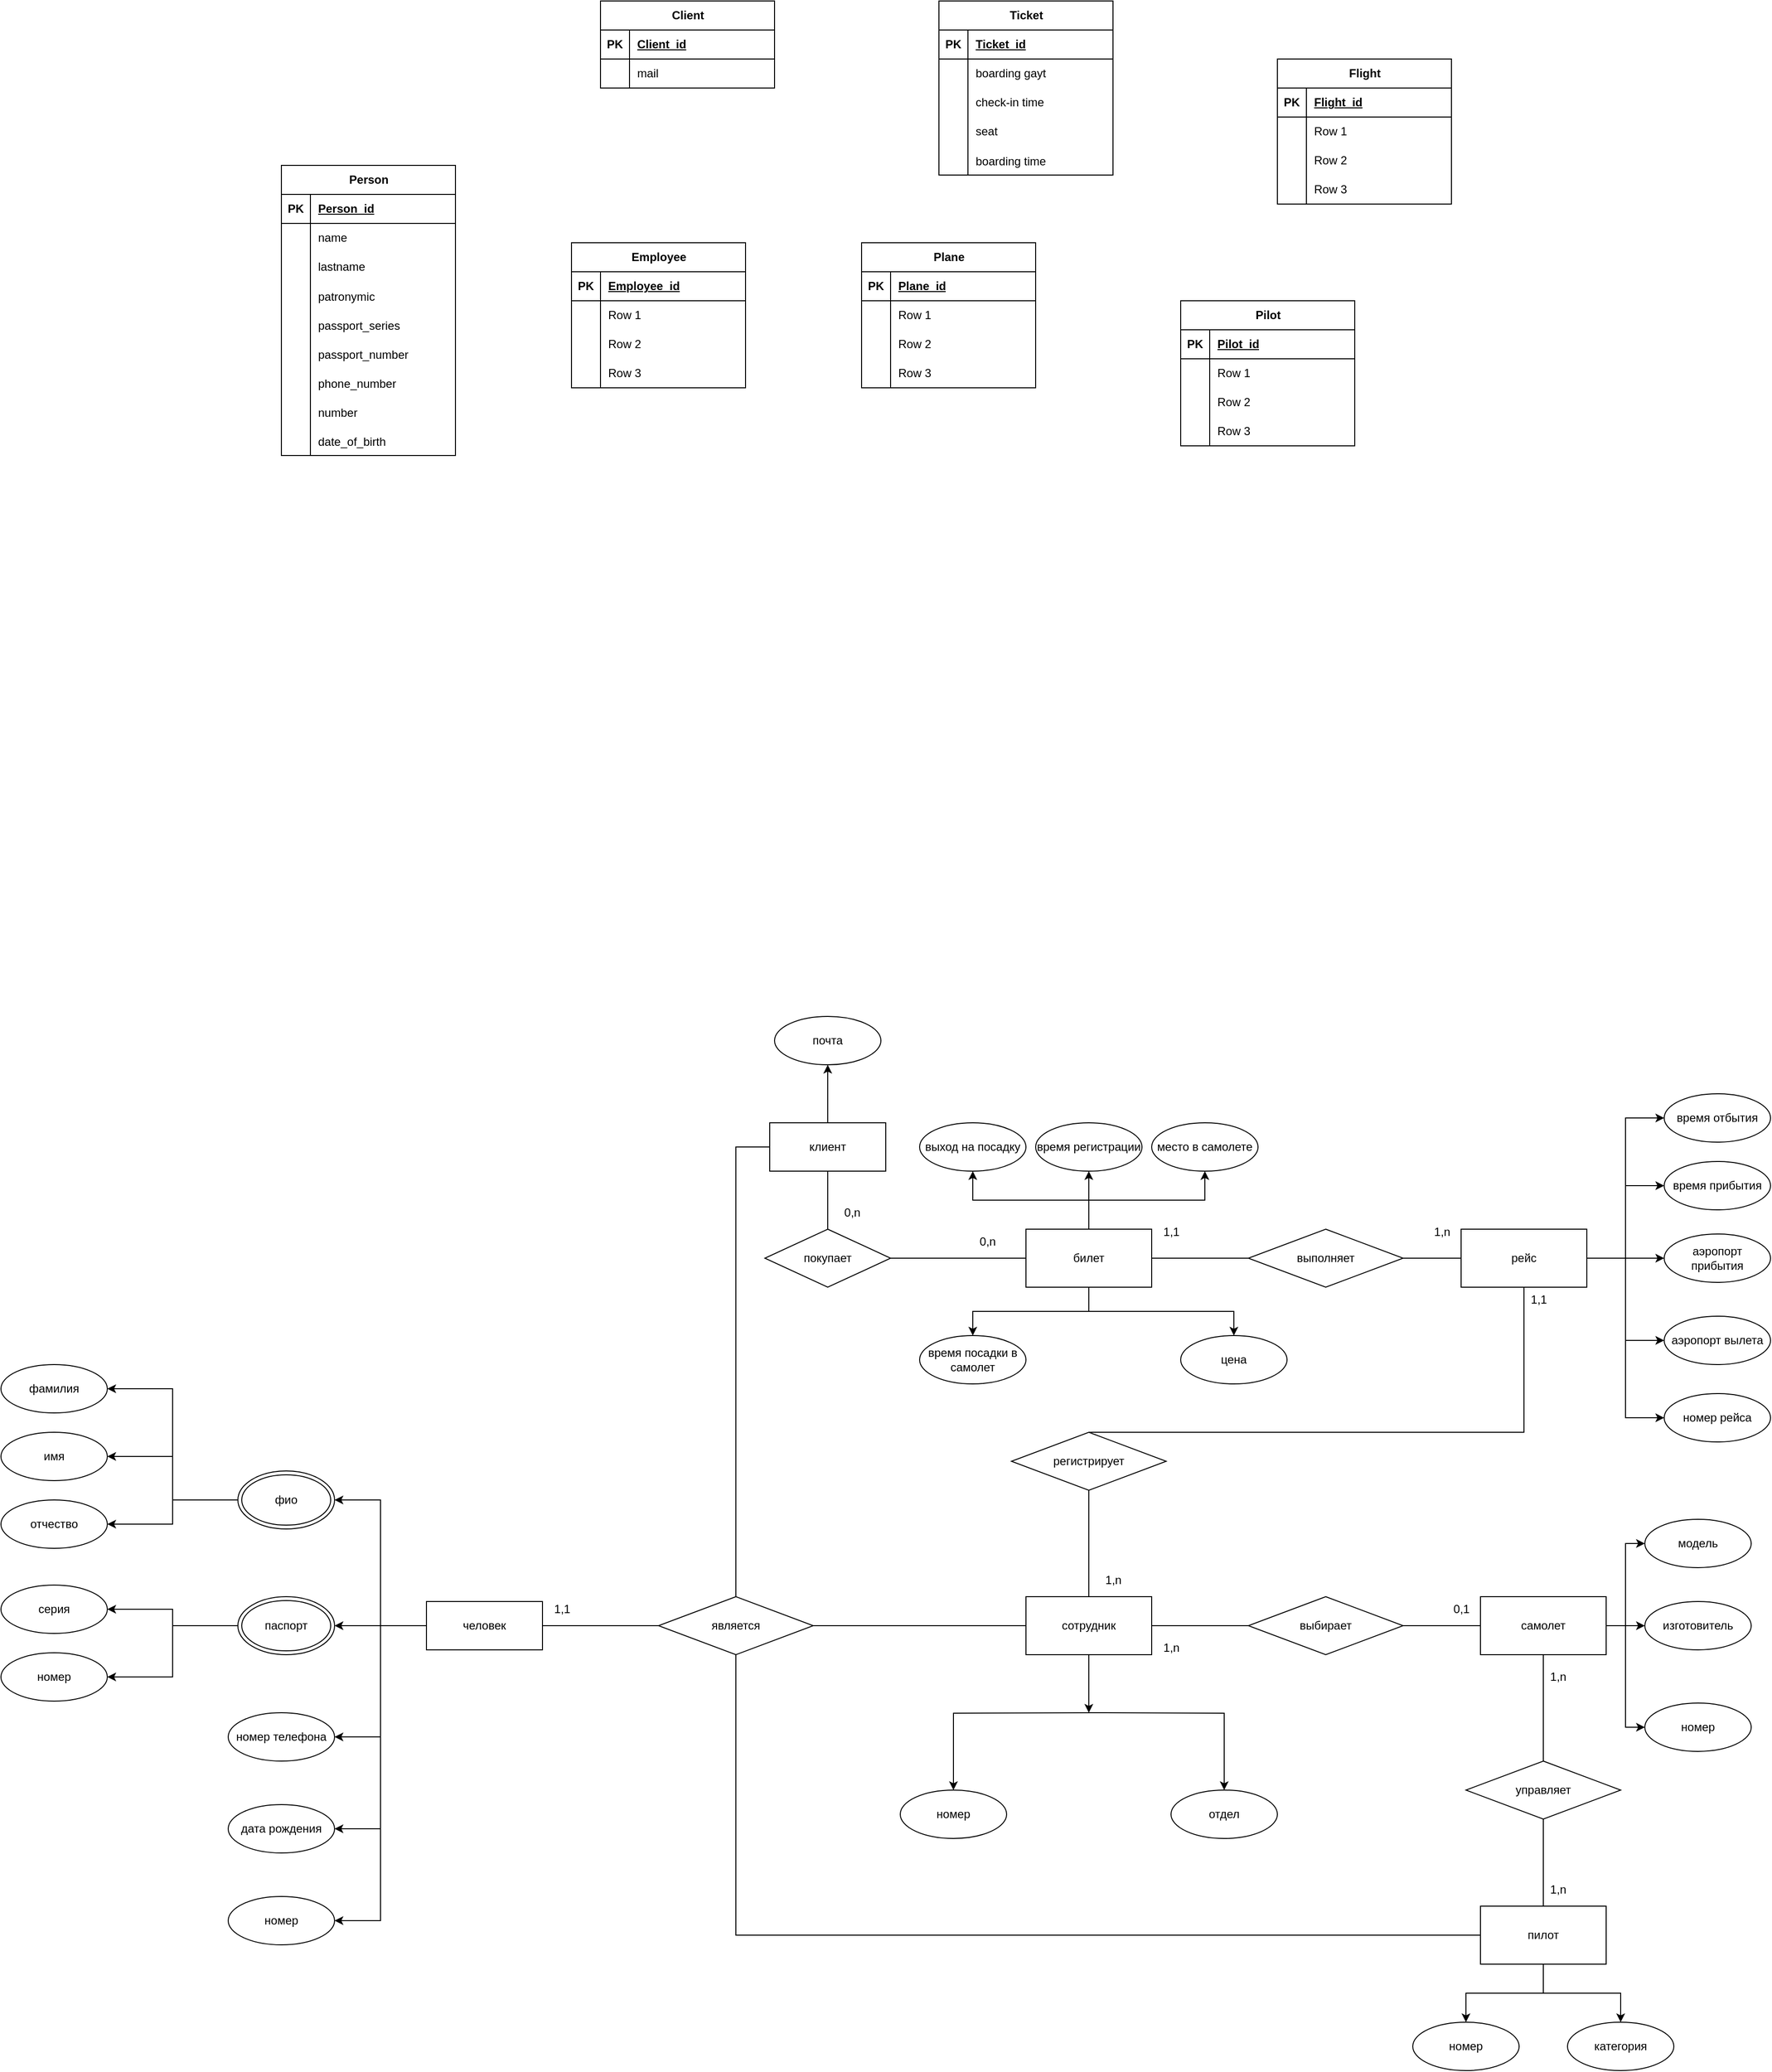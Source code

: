 <mxfile version="22.0.4" type="github">
  <diagram name="Page-1" id="QImVJgPzElwBd4NuCcxI">
    <mxGraphModel dx="3195" dy="2144" grid="1" gridSize="10" guides="1" tooltips="1" connect="1" arrows="1" fold="1" page="1" pageScale="1" pageWidth="850" pageHeight="1100" math="0" shadow="0">
      <root>
        <mxCell id="0" />
        <mxCell id="1" parent="0" />
        <mxCell id="V07py_fcRk_jw74blev--64" style="edgeStyle=orthogonalEdgeStyle;rounded=0;orthogonalLoop=1;jettySize=auto;html=1;entryX=0.5;entryY=1;entryDx=0;entryDy=0;" parent="1" source="V07py_fcRk_jw74blev--24" edge="1">
          <mxGeometry relative="1" as="geometry">
            <mxPoint x="135" y="20" as="targetPoint" />
          </mxGeometry>
        </mxCell>
        <mxCell id="V07py_fcRk_jw74blev--24" value="клиент" style="rounded=0;whiteSpace=wrap;html=1;" parent="1" vertex="1">
          <mxGeometry x="75" y="80" width="120" height="50" as="geometry" />
        </mxCell>
        <mxCell id="V07py_fcRk_jw74blev--43" value="покупает" style="rhombus;whiteSpace=wrap;html=1;" parent="1" vertex="1">
          <mxGeometry x="70" y="190" width="130" height="60" as="geometry" />
        </mxCell>
        <mxCell id="V07py_fcRk_jw74blev--44" value="" style="endArrow=none;html=1;rounded=0;exitX=0.5;exitY=0;exitDx=0;exitDy=0;entryX=0.5;entryY=1;entryDx=0;entryDy=0;" parent="1" source="V07py_fcRk_jw74blev--43" target="V07py_fcRk_jw74blev--24" edge="1">
          <mxGeometry width="50" height="50" relative="1" as="geometry">
            <mxPoint x="420" y="320" as="sourcePoint" />
            <mxPoint x="470" y="270" as="targetPoint" />
          </mxGeometry>
        </mxCell>
        <mxCell id="V07py_fcRk_jw74blev--159" style="edgeStyle=orthogonalEdgeStyle;rounded=0;orthogonalLoop=1;jettySize=auto;html=1;entryX=0.5;entryY=1;entryDx=0;entryDy=0;" parent="1" source="V07py_fcRk_jw74blev--82" target="V07py_fcRk_jw74blev--152" edge="1">
          <mxGeometry relative="1" as="geometry" />
        </mxCell>
        <mxCell id="V07py_fcRk_jw74blev--162" style="edgeStyle=orthogonalEdgeStyle;rounded=0;orthogonalLoop=1;jettySize=auto;html=1;exitX=0.5;exitY=0;exitDx=0;exitDy=0;" parent="1" source="V07py_fcRk_jw74blev--82" target="V07py_fcRk_jw74blev--153" edge="1">
          <mxGeometry relative="1" as="geometry" />
        </mxCell>
        <mxCell id="2ROFudXP8WWKqH3stpRW-35" style="edgeStyle=orthogonalEdgeStyle;rounded=0;orthogonalLoop=1;jettySize=auto;html=1;" parent="1" source="V07py_fcRk_jw74blev--82" target="2ROFudXP8WWKqH3stpRW-34" edge="1">
          <mxGeometry relative="1" as="geometry" />
        </mxCell>
        <mxCell id="2ROFudXP8WWKqH3stpRW-37" style="edgeStyle=orthogonalEdgeStyle;rounded=0;orthogonalLoop=1;jettySize=auto;html=1;entryX=0.5;entryY=0;entryDx=0;entryDy=0;" parent="1" source="V07py_fcRk_jw74blev--82" target="2ROFudXP8WWKqH3stpRW-36" edge="1">
          <mxGeometry relative="1" as="geometry" />
        </mxCell>
        <mxCell id="4Z-qDEhqNgvgnU_bXZ3t-2" style="edgeStyle=orthogonalEdgeStyle;rounded=0;orthogonalLoop=1;jettySize=auto;html=1;exitX=0.5;exitY=1;exitDx=0;exitDy=0;" edge="1" parent="1" source="V07py_fcRk_jw74blev--82" target="4Z-qDEhqNgvgnU_bXZ3t-1">
          <mxGeometry relative="1" as="geometry" />
        </mxCell>
        <mxCell id="V07py_fcRk_jw74blev--82" value="билет" style="rounded=0;whiteSpace=wrap;html=1;" parent="1" vertex="1">
          <mxGeometry x="340" y="190" width="130" height="60" as="geometry" />
        </mxCell>
        <mxCell id="V07py_fcRk_jw74blev--111" style="edgeStyle=orthogonalEdgeStyle;rounded=0;orthogonalLoop=1;jettySize=auto;html=1;entryX=0.5;entryY=0;entryDx=0;entryDy=0;" parent="1" target="V07py_fcRk_jw74blev--108" edge="1">
          <mxGeometry relative="1" as="geometry">
            <mxPoint x="410" y="690" as="sourcePoint" />
          </mxGeometry>
        </mxCell>
        <mxCell id="V07py_fcRk_jw74blev--112" style="edgeStyle=orthogonalEdgeStyle;rounded=0;orthogonalLoop=1;jettySize=auto;html=1;entryX=0.5;entryY=0;entryDx=0;entryDy=0;" parent="1" target="V07py_fcRk_jw74blev--109" edge="1">
          <mxGeometry relative="1" as="geometry">
            <mxPoint x="410" y="690" as="sourcePoint" />
          </mxGeometry>
        </mxCell>
        <mxCell id="2ROFudXP8WWKqH3stpRW-29" style="edgeStyle=orthogonalEdgeStyle;rounded=0;orthogonalLoop=1;jettySize=auto;html=1;" parent="1" source="V07py_fcRk_jw74blev--83" edge="1">
          <mxGeometry relative="1" as="geometry">
            <mxPoint x="405" y="690" as="targetPoint" />
          </mxGeometry>
        </mxCell>
        <mxCell id="V07py_fcRk_jw74blev--83" value="сотрудник" style="rounded=0;whiteSpace=wrap;html=1;" parent="1" vertex="1">
          <mxGeometry x="340" y="570" width="130" height="60" as="geometry" />
        </mxCell>
        <mxCell id="V07py_fcRk_jw74blev--87" value="выполняет" style="rhombus;whiteSpace=wrap;html=1;" parent="1" vertex="1">
          <mxGeometry x="570" y="190" width="160" height="60" as="geometry" />
        </mxCell>
        <mxCell id="V07py_fcRk_jw74blev--98" style="edgeStyle=orthogonalEdgeStyle;rounded=0;orthogonalLoop=1;jettySize=auto;html=1;entryX=0;entryY=0.5;entryDx=0;entryDy=0;" parent="1" source="V07py_fcRk_jw74blev--89" target="V07py_fcRk_jw74blev--95" edge="1">
          <mxGeometry relative="1" as="geometry" />
        </mxCell>
        <mxCell id="V07py_fcRk_jw74blev--99" style="edgeStyle=orthogonalEdgeStyle;rounded=0;orthogonalLoop=1;jettySize=auto;html=1;entryX=0;entryY=0.5;entryDx=0;entryDy=0;" parent="1" source="V07py_fcRk_jw74blev--89" target="V07py_fcRk_jw74blev--96" edge="1">
          <mxGeometry relative="1" as="geometry" />
        </mxCell>
        <mxCell id="V07py_fcRk_jw74blev--100" style="edgeStyle=orthogonalEdgeStyle;rounded=0;orthogonalLoop=1;jettySize=auto;html=1;entryX=0;entryY=0.5;entryDx=0;entryDy=0;" parent="1" source="V07py_fcRk_jw74blev--89" target="V07py_fcRk_jw74blev--97" edge="1">
          <mxGeometry relative="1" as="geometry" />
        </mxCell>
        <mxCell id="V07py_fcRk_jw74blev--101" style="edgeStyle=orthogonalEdgeStyle;rounded=0;orthogonalLoop=1;jettySize=auto;html=1;entryX=0;entryY=0.5;entryDx=0;entryDy=0;" parent="1" source="V07py_fcRk_jw74blev--89" target="V07py_fcRk_jw74blev--93" edge="1">
          <mxGeometry relative="1" as="geometry" />
        </mxCell>
        <mxCell id="V07py_fcRk_jw74blev--102" style="edgeStyle=orthogonalEdgeStyle;rounded=0;orthogonalLoop=1;jettySize=auto;html=1;entryX=0;entryY=0.5;entryDx=0;entryDy=0;" parent="1" source="V07py_fcRk_jw74blev--89" target="V07py_fcRk_jw74blev--94" edge="1">
          <mxGeometry relative="1" as="geometry" />
        </mxCell>
        <mxCell id="V07py_fcRk_jw74blev--89" value="рейс" style="rounded=0;whiteSpace=wrap;html=1;" parent="1" vertex="1">
          <mxGeometry x="790" y="190" width="130" height="60" as="geometry" />
        </mxCell>
        <mxCell id="V07py_fcRk_jw74blev--90" value="" style="endArrow=none;html=1;rounded=0;exitX=1;exitY=0.5;exitDx=0;exitDy=0;entryX=0;entryY=0.5;entryDx=0;entryDy=0;" parent="1" source="V07py_fcRk_jw74blev--43" target="V07py_fcRk_jw74blev--82" edge="1">
          <mxGeometry width="50" height="50" relative="1" as="geometry">
            <mxPoint x="620" y="390" as="sourcePoint" />
            <mxPoint x="670" y="340" as="targetPoint" />
          </mxGeometry>
        </mxCell>
        <mxCell id="V07py_fcRk_jw74blev--91" value="" style="endArrow=none;html=1;rounded=0;exitX=1;exitY=0.5;exitDx=0;exitDy=0;entryX=0;entryY=0.5;entryDx=0;entryDy=0;" parent="1" source="V07py_fcRk_jw74blev--82" target="V07py_fcRk_jw74blev--87" edge="1">
          <mxGeometry width="50" height="50" relative="1" as="geometry">
            <mxPoint x="620" y="390" as="sourcePoint" />
            <mxPoint x="670" y="340" as="targetPoint" />
          </mxGeometry>
        </mxCell>
        <mxCell id="V07py_fcRk_jw74blev--92" value="" style="endArrow=none;html=1;rounded=0;exitX=1;exitY=0.5;exitDx=0;exitDy=0;entryX=0;entryY=0.5;entryDx=0;entryDy=0;" parent="1" source="V07py_fcRk_jw74blev--87" target="V07py_fcRk_jw74blev--89" edge="1">
          <mxGeometry width="50" height="50" relative="1" as="geometry">
            <mxPoint x="620" y="390" as="sourcePoint" />
            <mxPoint x="670" y="340" as="targetPoint" />
          </mxGeometry>
        </mxCell>
        <mxCell id="V07py_fcRk_jw74blev--93" value="время прибытия" style="ellipse;whiteSpace=wrap;html=1;" parent="1" vertex="1">
          <mxGeometry x="1000" y="120" width="110" height="50" as="geometry" />
        </mxCell>
        <mxCell id="V07py_fcRk_jw74blev--94" value="время отбытия" style="ellipse;whiteSpace=wrap;html=1;" parent="1" vertex="1">
          <mxGeometry x="1000" y="50" width="110" height="50" as="geometry" />
        </mxCell>
        <mxCell id="V07py_fcRk_jw74blev--95" value="аэропорт прибытия" style="ellipse;whiteSpace=wrap;html=1;" parent="1" vertex="1">
          <mxGeometry x="1000" y="195" width="110" height="50" as="geometry" />
        </mxCell>
        <mxCell id="V07py_fcRk_jw74blev--96" value="аэропорт вылета" style="ellipse;whiteSpace=wrap;html=1;" parent="1" vertex="1">
          <mxGeometry x="1000" y="280" width="110" height="50" as="geometry" />
        </mxCell>
        <mxCell id="V07py_fcRk_jw74blev--97" value="номер рейса" style="ellipse;whiteSpace=wrap;html=1;" parent="1" vertex="1">
          <mxGeometry x="1000" y="360" width="110" height="50" as="geometry" />
        </mxCell>
        <mxCell id="V07py_fcRk_jw74blev--104" value="регистрирует" style="rhombus;whiteSpace=wrap;html=1;" parent="1" vertex="1">
          <mxGeometry x="325" y="400" width="160" height="60" as="geometry" />
        </mxCell>
        <mxCell id="V07py_fcRk_jw74blev--106" value="" style="endArrow=none;html=1;rounded=0;exitX=0.5;exitY=1;exitDx=0;exitDy=0;entryX=0.5;entryY=0;entryDx=0;entryDy=0;" parent="1" source="V07py_fcRk_jw74blev--104" target="V07py_fcRk_jw74blev--83" edge="1">
          <mxGeometry width="50" height="50" relative="1" as="geometry">
            <mxPoint x="620" y="390" as="sourcePoint" />
            <mxPoint x="670" y="340" as="targetPoint" />
          </mxGeometry>
        </mxCell>
        <mxCell id="V07py_fcRk_jw74blev--108" value="отдел" style="ellipse;whiteSpace=wrap;html=1;" parent="1" vertex="1">
          <mxGeometry x="490" y="770" width="110" height="50" as="geometry" />
        </mxCell>
        <mxCell id="V07py_fcRk_jw74blev--109" value="номер" style="ellipse;whiteSpace=wrap;html=1;" parent="1" vertex="1">
          <mxGeometry x="210" y="770" width="110" height="50" as="geometry" />
        </mxCell>
        <mxCell id="V07py_fcRk_jw74blev--124" style="edgeStyle=orthogonalEdgeStyle;rounded=0;orthogonalLoop=1;jettySize=auto;html=1;entryX=0;entryY=0.5;entryDx=0;entryDy=0;" parent="1" source="V07py_fcRk_jw74blev--114" target="V07py_fcRk_jw74blev--122" edge="1">
          <mxGeometry relative="1" as="geometry" />
        </mxCell>
        <mxCell id="V07py_fcRk_jw74blev--125" style="edgeStyle=orthogonalEdgeStyle;rounded=0;orthogonalLoop=1;jettySize=auto;html=1;entryX=0;entryY=0.5;entryDx=0;entryDy=0;" parent="1" source="V07py_fcRk_jw74blev--114" target="V07py_fcRk_jw74blev--119" edge="1">
          <mxGeometry relative="1" as="geometry" />
        </mxCell>
        <mxCell id="V07py_fcRk_jw74blev--126" style="edgeStyle=orthogonalEdgeStyle;rounded=0;orthogonalLoop=1;jettySize=auto;html=1;entryX=0;entryY=0.5;entryDx=0;entryDy=0;" parent="1" source="V07py_fcRk_jw74blev--114" target="V07py_fcRk_jw74blev--123" edge="1">
          <mxGeometry relative="1" as="geometry" />
        </mxCell>
        <mxCell id="V07py_fcRk_jw74blev--114" value="самолет" style="rounded=0;whiteSpace=wrap;html=1;" parent="1" vertex="1">
          <mxGeometry x="810" y="570" width="130" height="60" as="geometry" />
        </mxCell>
        <mxCell id="V07py_fcRk_jw74blev--116" value="выбирает" style="rhombus;whiteSpace=wrap;html=1;" parent="1" vertex="1">
          <mxGeometry x="570" y="570" width="160" height="60" as="geometry" />
        </mxCell>
        <mxCell id="V07py_fcRk_jw74blev--117" value="" style="endArrow=none;html=1;rounded=0;exitX=1;exitY=0.5;exitDx=0;exitDy=0;" parent="1" source="V07py_fcRk_jw74blev--83" target="V07py_fcRk_jw74blev--116" edge="1">
          <mxGeometry width="50" height="50" relative="1" as="geometry">
            <mxPoint x="620" y="560" as="sourcePoint" />
            <mxPoint x="670" y="510" as="targetPoint" />
          </mxGeometry>
        </mxCell>
        <mxCell id="V07py_fcRk_jw74blev--118" value="" style="endArrow=none;html=1;rounded=0;exitX=1;exitY=0.5;exitDx=0;exitDy=0;entryX=0;entryY=0.5;entryDx=0;entryDy=0;" parent="1" source="V07py_fcRk_jw74blev--116" target="V07py_fcRk_jw74blev--114" edge="1">
          <mxGeometry width="50" height="50" relative="1" as="geometry">
            <mxPoint x="620" y="560" as="sourcePoint" />
            <mxPoint x="670" y="510" as="targetPoint" />
          </mxGeometry>
        </mxCell>
        <mxCell id="V07py_fcRk_jw74blev--119" value="модель" style="ellipse;whiteSpace=wrap;html=1;" parent="1" vertex="1">
          <mxGeometry x="980" y="490" width="110" height="50" as="geometry" />
        </mxCell>
        <mxCell id="V07py_fcRk_jw74blev--122" value="изготовитель" style="ellipse;whiteSpace=wrap;html=1;" parent="1" vertex="1">
          <mxGeometry x="980" y="575" width="110" height="50" as="geometry" />
        </mxCell>
        <mxCell id="V07py_fcRk_jw74blev--123" value="номер" style="ellipse;whiteSpace=wrap;html=1;" parent="1" vertex="1">
          <mxGeometry x="980" y="680" width="110" height="50" as="geometry" />
        </mxCell>
        <mxCell id="V07py_fcRk_jw74blev--127" value="управляет" style="rhombus;whiteSpace=wrap;html=1;" parent="1" vertex="1">
          <mxGeometry x="795" y="740" width="160" height="60" as="geometry" />
        </mxCell>
        <mxCell id="V07py_fcRk_jw74blev--128" value="" style="endArrow=none;html=1;rounded=0;entryX=0.5;entryY=1;entryDx=0;entryDy=0;exitX=0.5;exitY=0;exitDx=0;exitDy=0;" parent="1" source="V07py_fcRk_jw74blev--127" target="V07py_fcRk_jw74blev--114" edge="1">
          <mxGeometry width="50" height="50" relative="1" as="geometry">
            <mxPoint x="-230" y="800" as="sourcePoint" />
            <mxPoint x="-180" y="750" as="targetPoint" />
          </mxGeometry>
        </mxCell>
        <mxCell id="V07py_fcRk_jw74blev--134" style="edgeStyle=orthogonalEdgeStyle;rounded=0;orthogonalLoop=1;jettySize=auto;html=1;entryX=0.5;entryY=0;entryDx=0;entryDy=0;" parent="1" source="V07py_fcRk_jw74blev--129" target="V07py_fcRk_jw74blev--132" edge="1">
          <mxGeometry relative="1" as="geometry" />
        </mxCell>
        <mxCell id="2ROFudXP8WWKqH3stpRW-32" style="edgeStyle=orthogonalEdgeStyle;rounded=0;orthogonalLoop=1;jettySize=auto;html=1;entryX=0.5;entryY=0;entryDx=0;entryDy=0;" parent="1" source="V07py_fcRk_jw74blev--129" target="2ROFudXP8WWKqH3stpRW-30" edge="1">
          <mxGeometry relative="1" as="geometry" />
        </mxCell>
        <mxCell id="V07py_fcRk_jw74blev--129" value="пилот" style="rounded=0;whiteSpace=wrap;html=1;" parent="1" vertex="1">
          <mxGeometry x="810" y="890" width="130" height="60" as="geometry" />
        </mxCell>
        <mxCell id="V07py_fcRk_jw74blev--130" value="" style="endArrow=none;html=1;rounded=0;exitX=0.5;exitY=0;exitDx=0;exitDy=0;entryX=0.5;entryY=1;entryDx=0;entryDy=0;" parent="1" source="V07py_fcRk_jw74blev--129" target="V07py_fcRk_jw74blev--127" edge="1">
          <mxGeometry width="50" height="50" relative="1" as="geometry">
            <mxPoint x="720" y="800" as="sourcePoint" />
            <mxPoint x="770" y="750" as="targetPoint" />
          </mxGeometry>
        </mxCell>
        <mxCell id="V07py_fcRk_jw74blev--132" value="номер" style="ellipse;whiteSpace=wrap;html=1;" parent="1" vertex="1">
          <mxGeometry x="740" y="1010" width="110" height="50" as="geometry" />
        </mxCell>
        <mxCell id="V07py_fcRk_jw74blev--136" value="0,n" style="text;html=1;align=center;verticalAlign=middle;resizable=0;points=[];autosize=1;strokeColor=none;fillColor=none;" parent="1" vertex="1">
          <mxGeometry x="140" y="158" width="40" height="30" as="geometry" />
        </mxCell>
        <mxCell id="V07py_fcRk_jw74blev--137" value="0,n" style="text;html=1;align=center;verticalAlign=middle;resizable=0;points=[];autosize=1;strokeColor=none;fillColor=none;" parent="1" vertex="1">
          <mxGeometry x="280" y="188" width="40" height="30" as="geometry" />
        </mxCell>
        <mxCell id="V07py_fcRk_jw74blev--139" value="1,n" style="text;html=1;align=center;verticalAlign=middle;resizable=0;points=[];autosize=1;strokeColor=none;fillColor=none;" parent="1" vertex="1">
          <mxGeometry x="410" y="538" width="40" height="30" as="geometry" />
        </mxCell>
        <mxCell id="V07py_fcRk_jw74blev--140" value="1,n" style="text;html=1;align=center;verticalAlign=middle;resizable=0;points=[];autosize=1;strokeColor=none;fillColor=none;" parent="1" vertex="1">
          <mxGeometry x="470" y="608" width="40" height="30" as="geometry" />
        </mxCell>
        <mxCell id="V07py_fcRk_jw74blev--141" value="0,1" style="text;html=1;align=center;verticalAlign=middle;resizable=0;points=[];autosize=1;strokeColor=none;fillColor=none;" parent="1" vertex="1">
          <mxGeometry x="770" y="568" width="40" height="30" as="geometry" />
        </mxCell>
        <mxCell id="V07py_fcRk_jw74blev--142" value="1,n" style="text;html=1;align=center;verticalAlign=middle;resizable=0;points=[];autosize=1;strokeColor=none;fillColor=none;" parent="1" vertex="1">
          <mxGeometry x="870" y="638" width="40" height="30" as="geometry" />
        </mxCell>
        <mxCell id="V07py_fcRk_jw74blev--143" value="1,n" style="text;html=1;align=center;verticalAlign=middle;resizable=0;points=[];autosize=1;strokeColor=none;fillColor=none;" parent="1" vertex="1">
          <mxGeometry x="870" y="858" width="40" height="30" as="geometry" />
        </mxCell>
        <mxCell id="V07py_fcRk_jw74blev--144" value="1,1" style="text;html=1;align=center;verticalAlign=middle;resizable=0;points=[];autosize=1;strokeColor=none;fillColor=none;" parent="1" vertex="1">
          <mxGeometry x="470" y="178" width="40" height="30" as="geometry" />
        </mxCell>
        <mxCell id="V07py_fcRk_jw74blev--145" value="1,n" style="text;html=1;align=center;verticalAlign=middle;resizable=0;points=[];autosize=1;strokeColor=none;fillColor=none;" parent="1" vertex="1">
          <mxGeometry x="750" y="178" width="40" height="30" as="geometry" />
        </mxCell>
        <mxCell id="V07py_fcRk_jw74blev--146" value="" style="endArrow=none;html=1;rounded=0;exitX=0.5;exitY=0;exitDx=0;exitDy=0;entryX=0.5;entryY=1;entryDx=0;entryDy=0;" parent="1" source="V07py_fcRk_jw74blev--104" target="V07py_fcRk_jw74blev--89" edge="1">
          <mxGeometry width="50" height="50" relative="1" as="geometry">
            <mxPoint x="670" y="450" as="sourcePoint" />
            <mxPoint x="720" y="400" as="targetPoint" />
            <Array as="points">
              <mxPoint x="855" y="400" />
            </Array>
          </mxGeometry>
        </mxCell>
        <mxCell id="V07py_fcRk_jw74blev--147" value="1,1" style="text;html=1;align=center;verticalAlign=middle;resizable=0;points=[];autosize=1;strokeColor=none;fillColor=none;" parent="1" vertex="1">
          <mxGeometry x="850" y="248" width="40" height="30" as="geometry" />
        </mxCell>
        <mxCell id="V07py_fcRk_jw74blev--152" value="выход на посадку" style="ellipse;whiteSpace=wrap;html=1;" parent="1" vertex="1">
          <mxGeometry x="230" y="80" width="110" height="50" as="geometry" />
        </mxCell>
        <mxCell id="V07py_fcRk_jw74blev--153" value="место в самолете" style="ellipse;whiteSpace=wrap;html=1;" parent="1" vertex="1">
          <mxGeometry x="470" y="80" width="110" height="50" as="geometry" />
        </mxCell>
        <mxCell id="jesQiZJAwNYJgqGzbuZo-1" value="почта" style="ellipse;whiteSpace=wrap;html=1;" parent="1" vertex="1">
          <mxGeometry x="80" y="-30" width="110" height="50" as="geometry" />
        </mxCell>
        <mxCell id="2ROFudXP8WWKqH3stpRW-3" style="edgeStyle=orthogonalEdgeStyle;rounded=0;orthogonalLoop=1;jettySize=auto;html=1;entryX=1;entryY=0.5;entryDx=0;entryDy=0;" parent="1" source="2ROFudXP8WWKqH3stpRW-1" target="2ROFudXP8WWKqH3stpRW-2" edge="1">
          <mxGeometry relative="1" as="geometry" />
        </mxCell>
        <mxCell id="2ROFudXP8WWKqH3stpRW-6" style="edgeStyle=orthogonalEdgeStyle;rounded=0;orthogonalLoop=1;jettySize=auto;html=1;entryX=1;entryY=0.5;entryDx=0;entryDy=0;" parent="1" source="2ROFudXP8WWKqH3stpRW-1" target="2ROFudXP8WWKqH3stpRW-4" edge="1">
          <mxGeometry relative="1" as="geometry" />
        </mxCell>
        <mxCell id="2ROFudXP8WWKqH3stpRW-7" style="edgeStyle=orthogonalEdgeStyle;rounded=0;orthogonalLoop=1;jettySize=auto;html=1;entryX=1;entryY=0.5;entryDx=0;entryDy=0;" parent="1" source="2ROFudXP8WWKqH3stpRW-1" target="2ROFudXP8WWKqH3stpRW-5" edge="1">
          <mxGeometry relative="1" as="geometry" />
        </mxCell>
        <mxCell id="2ROFudXP8WWKqH3stpRW-22" style="edgeStyle=orthogonalEdgeStyle;rounded=0;orthogonalLoop=1;jettySize=auto;html=1;entryX=1;entryY=0.5;entryDx=0;entryDy=0;" parent="1" source="2ROFudXP8WWKqH3stpRW-1" target="2ROFudXP8WWKqH3stpRW-20" edge="1">
          <mxGeometry relative="1" as="geometry" />
        </mxCell>
        <mxCell id="2ROFudXP8WWKqH3stpRW-23" style="edgeStyle=orthogonalEdgeStyle;rounded=0;orthogonalLoop=1;jettySize=auto;html=1;entryX=1;entryY=0.5;entryDx=0;entryDy=0;" parent="1" source="2ROFudXP8WWKqH3stpRW-1" target="2ROFudXP8WWKqH3stpRW-21" edge="1">
          <mxGeometry relative="1" as="geometry" />
        </mxCell>
        <mxCell id="2ROFudXP8WWKqH3stpRW-1" value="человек" style="rounded=0;whiteSpace=wrap;html=1;" parent="1" vertex="1">
          <mxGeometry x="-280" y="575" width="120" height="50" as="geometry" />
        </mxCell>
        <mxCell id="2ROFudXP8WWKqH3stpRW-12" style="edgeStyle=orthogonalEdgeStyle;rounded=0;orthogonalLoop=1;jettySize=auto;html=1;entryX=1;entryY=0.5;entryDx=0;entryDy=0;" parent="1" source="2ROFudXP8WWKqH3stpRW-2" target="2ROFudXP8WWKqH3stpRW-9" edge="1">
          <mxGeometry relative="1" as="geometry" />
        </mxCell>
        <mxCell id="2ROFudXP8WWKqH3stpRW-13" style="edgeStyle=orthogonalEdgeStyle;rounded=0;orthogonalLoop=1;jettySize=auto;html=1;entryX=1;entryY=0.5;entryDx=0;entryDy=0;" parent="1" source="2ROFudXP8WWKqH3stpRW-2" target="2ROFudXP8WWKqH3stpRW-10" edge="1">
          <mxGeometry relative="1" as="geometry" />
        </mxCell>
        <mxCell id="2ROFudXP8WWKqH3stpRW-14" style="edgeStyle=orthogonalEdgeStyle;rounded=0;orthogonalLoop=1;jettySize=auto;html=1;entryX=1;entryY=0.5;entryDx=0;entryDy=0;" parent="1" source="2ROFudXP8WWKqH3stpRW-2" target="2ROFudXP8WWKqH3stpRW-11" edge="1">
          <mxGeometry relative="1" as="geometry" />
        </mxCell>
        <mxCell id="2ROFudXP8WWKqH3stpRW-2" value="фио" style="ellipse;shape=doubleEllipse;whiteSpace=wrap;html=1;" parent="1" vertex="1">
          <mxGeometry x="-475" y="440" width="100" height="60" as="geometry" />
        </mxCell>
        <mxCell id="2ROFudXP8WWKqH3stpRW-17" style="edgeStyle=orthogonalEdgeStyle;rounded=0;orthogonalLoop=1;jettySize=auto;html=1;entryX=1;entryY=0.5;entryDx=0;entryDy=0;" parent="1" source="2ROFudXP8WWKqH3stpRW-4" target="2ROFudXP8WWKqH3stpRW-15" edge="1">
          <mxGeometry relative="1" as="geometry" />
        </mxCell>
        <mxCell id="2ROFudXP8WWKqH3stpRW-18" style="edgeStyle=orthogonalEdgeStyle;rounded=0;orthogonalLoop=1;jettySize=auto;html=1;entryX=1;entryY=0.5;entryDx=0;entryDy=0;" parent="1" source="2ROFudXP8WWKqH3stpRW-4" target="2ROFudXP8WWKqH3stpRW-16" edge="1">
          <mxGeometry relative="1" as="geometry" />
        </mxCell>
        <mxCell id="2ROFudXP8WWKqH3stpRW-4" value="паспорт" style="ellipse;shape=doubleEllipse;whiteSpace=wrap;html=1;" parent="1" vertex="1">
          <mxGeometry x="-475" y="570" width="100" height="60" as="geometry" />
        </mxCell>
        <mxCell id="2ROFudXP8WWKqH3stpRW-5" value="номер телефона" style="ellipse;whiteSpace=wrap;html=1;" parent="1" vertex="1">
          <mxGeometry x="-485" y="690" width="110" height="50" as="geometry" />
        </mxCell>
        <mxCell id="2ROFudXP8WWKqH3stpRW-9" value="фамилия" style="ellipse;whiteSpace=wrap;html=1;" parent="1" vertex="1">
          <mxGeometry x="-720" y="330" width="110" height="50" as="geometry" />
        </mxCell>
        <mxCell id="2ROFudXP8WWKqH3stpRW-10" value="имя" style="ellipse;whiteSpace=wrap;html=1;" parent="1" vertex="1">
          <mxGeometry x="-720" y="400" width="110" height="50" as="geometry" />
        </mxCell>
        <mxCell id="2ROFudXP8WWKqH3stpRW-11" value="отчество" style="ellipse;whiteSpace=wrap;html=1;" parent="1" vertex="1">
          <mxGeometry x="-720" y="470" width="110" height="50" as="geometry" />
        </mxCell>
        <mxCell id="2ROFudXP8WWKqH3stpRW-15" value="серия" style="ellipse;whiteSpace=wrap;html=1;" parent="1" vertex="1">
          <mxGeometry x="-720" y="558" width="110" height="50" as="geometry" />
        </mxCell>
        <mxCell id="2ROFudXP8WWKqH3stpRW-16" value="номер" style="ellipse;whiteSpace=wrap;html=1;" parent="1" vertex="1">
          <mxGeometry x="-720" y="628" width="110" height="50" as="geometry" />
        </mxCell>
        <mxCell id="2ROFudXP8WWKqH3stpRW-20" value="дата рождения" style="ellipse;whiteSpace=wrap;html=1;" parent="1" vertex="1">
          <mxGeometry x="-485" y="785" width="110" height="50" as="geometry" />
        </mxCell>
        <mxCell id="2ROFudXP8WWKqH3stpRW-21" value="номер" style="ellipse;whiteSpace=wrap;html=1;" parent="1" vertex="1">
          <mxGeometry x="-485" y="880" width="110" height="50" as="geometry" />
        </mxCell>
        <mxCell id="2ROFudXP8WWKqH3stpRW-30" value="категория" style="ellipse;whiteSpace=wrap;html=1;" parent="1" vertex="1">
          <mxGeometry x="900" y="1010" width="110" height="50" as="geometry" />
        </mxCell>
        <mxCell id="2ROFudXP8WWKqH3stpRW-33" value="1,1" style="text;html=1;align=center;verticalAlign=middle;resizable=0;points=[];autosize=1;strokeColor=none;fillColor=none;" parent="1" vertex="1">
          <mxGeometry x="-160" y="568" width="40" height="30" as="geometry" />
        </mxCell>
        <mxCell id="2ROFudXP8WWKqH3stpRW-34" value="время регистрации" style="ellipse;whiteSpace=wrap;html=1;" parent="1" vertex="1">
          <mxGeometry x="350" y="80" width="110" height="50" as="geometry" />
        </mxCell>
        <mxCell id="2ROFudXP8WWKqH3stpRW-36" value="время посадки в самолет" style="ellipse;whiteSpace=wrap;html=1;" parent="1" vertex="1">
          <mxGeometry x="230" y="300" width="110" height="50" as="geometry" />
        </mxCell>
        <mxCell id="FISk6LDhnYYGH4yf9QSv-1" value="является" style="rhombus;whiteSpace=wrap;html=1;" parent="1" vertex="1">
          <mxGeometry x="-40" y="570" width="160" height="60" as="geometry" />
        </mxCell>
        <mxCell id="FISk6LDhnYYGH4yf9QSv-2" value="" style="endArrow=none;html=1;rounded=0;exitX=1;exitY=0.5;exitDx=0;exitDy=0;entryX=0;entryY=0.5;entryDx=0;entryDy=0;" parent="1" source="2ROFudXP8WWKqH3stpRW-1" target="FISk6LDhnYYGH4yf9QSv-1" edge="1">
          <mxGeometry width="50" height="50" relative="1" as="geometry">
            <mxPoint x="320" y="760" as="sourcePoint" />
            <mxPoint x="370" y="710" as="targetPoint" />
          </mxGeometry>
        </mxCell>
        <mxCell id="FISk6LDhnYYGH4yf9QSv-3" value="" style="endArrow=none;html=1;rounded=0;exitX=1;exitY=0.5;exitDx=0;exitDy=0;entryX=0;entryY=0.5;entryDx=0;entryDy=0;" parent="1" source="FISk6LDhnYYGH4yf9QSv-1" target="V07py_fcRk_jw74blev--83" edge="1">
          <mxGeometry width="50" height="50" relative="1" as="geometry">
            <mxPoint x="320" y="760" as="sourcePoint" />
            <mxPoint x="370" y="710" as="targetPoint" />
          </mxGeometry>
        </mxCell>
        <mxCell id="FISk6LDhnYYGH4yf9QSv-4" value="" style="endArrow=none;html=1;rounded=0;exitX=0.5;exitY=1;exitDx=0;exitDy=0;entryX=0;entryY=0.5;entryDx=0;entryDy=0;" parent="1" source="FISk6LDhnYYGH4yf9QSv-1" target="V07py_fcRk_jw74blev--129" edge="1">
          <mxGeometry width="50" height="50" relative="1" as="geometry">
            <mxPoint x="320" y="760" as="sourcePoint" />
            <mxPoint x="370" y="710" as="targetPoint" />
            <Array as="points">
              <mxPoint x="40" y="920" />
            </Array>
          </mxGeometry>
        </mxCell>
        <mxCell id="FISk6LDhnYYGH4yf9QSv-5" value="" style="endArrow=none;html=1;rounded=0;exitX=0.5;exitY=0;exitDx=0;exitDy=0;entryX=0;entryY=0.5;entryDx=0;entryDy=0;" parent="1" source="FISk6LDhnYYGH4yf9QSv-1" target="V07py_fcRk_jw74blev--24" edge="1">
          <mxGeometry width="50" height="50" relative="1" as="geometry">
            <mxPoint x="340" y="450" as="sourcePoint" />
            <mxPoint x="390" y="400" as="targetPoint" />
            <Array as="points">
              <mxPoint x="40" y="105" />
            </Array>
          </mxGeometry>
        </mxCell>
        <mxCell id="COni17Gioh7pZXdK0jqq-1" value="Person" style="shape=table;startSize=30;container=1;collapsible=1;childLayout=tableLayout;fixedRows=1;rowLines=0;fontStyle=1;align=center;resizeLast=1;html=1;" parent="1" vertex="1">
          <mxGeometry x="-430" y="-910" width="180" height="300" as="geometry" />
        </mxCell>
        <mxCell id="COni17Gioh7pZXdK0jqq-2" value="" style="shape=tableRow;horizontal=0;startSize=0;swimlaneHead=0;swimlaneBody=0;fillColor=none;collapsible=0;dropTarget=0;points=[[0,0.5],[1,0.5]];portConstraint=eastwest;top=0;left=0;right=0;bottom=1;" parent="COni17Gioh7pZXdK0jqq-1" vertex="1">
          <mxGeometry y="30" width="180" height="30" as="geometry" />
        </mxCell>
        <mxCell id="COni17Gioh7pZXdK0jqq-3" value="PK" style="shape=partialRectangle;connectable=0;fillColor=none;top=0;left=0;bottom=0;right=0;fontStyle=1;overflow=hidden;whiteSpace=wrap;html=1;" parent="COni17Gioh7pZXdK0jqq-2" vertex="1">
          <mxGeometry width="30" height="30" as="geometry">
            <mxRectangle width="30" height="30" as="alternateBounds" />
          </mxGeometry>
        </mxCell>
        <mxCell id="COni17Gioh7pZXdK0jqq-4" value="Person_id" style="shape=partialRectangle;connectable=0;fillColor=none;top=0;left=0;bottom=0;right=0;align=left;spacingLeft=6;fontStyle=5;overflow=hidden;whiteSpace=wrap;html=1;" parent="COni17Gioh7pZXdK0jqq-2" vertex="1">
          <mxGeometry x="30" width="150" height="30" as="geometry">
            <mxRectangle width="150" height="30" as="alternateBounds" />
          </mxGeometry>
        </mxCell>
        <mxCell id="COni17Gioh7pZXdK0jqq-5" value="" style="shape=tableRow;horizontal=0;startSize=0;swimlaneHead=0;swimlaneBody=0;fillColor=none;collapsible=0;dropTarget=0;points=[[0,0.5],[1,0.5]];portConstraint=eastwest;top=0;left=0;right=0;bottom=0;" parent="COni17Gioh7pZXdK0jqq-1" vertex="1">
          <mxGeometry y="60" width="180" height="30" as="geometry" />
        </mxCell>
        <mxCell id="COni17Gioh7pZXdK0jqq-6" value="" style="shape=partialRectangle;connectable=0;fillColor=none;top=0;left=0;bottom=0;right=0;editable=1;overflow=hidden;whiteSpace=wrap;html=1;" parent="COni17Gioh7pZXdK0jqq-5" vertex="1">
          <mxGeometry width="30" height="30" as="geometry">
            <mxRectangle width="30" height="30" as="alternateBounds" />
          </mxGeometry>
        </mxCell>
        <mxCell id="COni17Gioh7pZXdK0jqq-7" value="name" style="shape=partialRectangle;connectable=0;fillColor=none;top=0;left=0;bottom=0;right=0;align=left;spacingLeft=6;overflow=hidden;whiteSpace=wrap;html=1;" parent="COni17Gioh7pZXdK0jqq-5" vertex="1">
          <mxGeometry x="30" width="150" height="30" as="geometry">
            <mxRectangle width="150" height="30" as="alternateBounds" />
          </mxGeometry>
        </mxCell>
        <mxCell id="COni17Gioh7pZXdK0jqq-11" value="" style="shape=tableRow;horizontal=0;startSize=0;swimlaneHead=0;swimlaneBody=0;fillColor=none;collapsible=0;dropTarget=0;points=[[0,0.5],[1,0.5]];portConstraint=eastwest;top=0;left=0;right=0;bottom=0;" parent="COni17Gioh7pZXdK0jqq-1" vertex="1">
          <mxGeometry y="90" width="180" height="30" as="geometry" />
        </mxCell>
        <mxCell id="COni17Gioh7pZXdK0jqq-12" value="" style="shape=partialRectangle;connectable=0;fillColor=none;top=0;left=0;bottom=0;right=0;editable=1;overflow=hidden;whiteSpace=wrap;html=1;" parent="COni17Gioh7pZXdK0jqq-11" vertex="1">
          <mxGeometry width="30" height="30" as="geometry">
            <mxRectangle width="30" height="30" as="alternateBounds" />
          </mxGeometry>
        </mxCell>
        <mxCell id="COni17Gioh7pZXdK0jqq-13" value="lastname" style="shape=partialRectangle;connectable=0;fillColor=none;top=0;left=0;bottom=0;right=0;align=left;spacingLeft=6;overflow=hidden;whiteSpace=wrap;html=1;" parent="COni17Gioh7pZXdK0jqq-11" vertex="1">
          <mxGeometry x="30" width="150" height="30" as="geometry">
            <mxRectangle width="150" height="30" as="alternateBounds" />
          </mxGeometry>
        </mxCell>
        <mxCell id="COni17Gioh7pZXdK0jqq-95" value="" style="shape=tableRow;horizontal=0;startSize=0;swimlaneHead=0;swimlaneBody=0;fillColor=none;collapsible=0;dropTarget=0;points=[[0,0.5],[1,0.5]];portConstraint=eastwest;top=0;left=0;right=0;bottom=0;" parent="COni17Gioh7pZXdK0jqq-1" vertex="1">
          <mxGeometry y="120" width="180" height="30" as="geometry" />
        </mxCell>
        <mxCell id="COni17Gioh7pZXdK0jqq-96" value="" style="shape=partialRectangle;connectable=0;fillColor=none;top=0;left=0;bottom=0;right=0;editable=1;overflow=hidden;" parent="COni17Gioh7pZXdK0jqq-95" vertex="1">
          <mxGeometry width="30" height="30" as="geometry">
            <mxRectangle width="30" height="30" as="alternateBounds" />
          </mxGeometry>
        </mxCell>
        <mxCell id="COni17Gioh7pZXdK0jqq-97" value="patronymic" style="shape=partialRectangle;connectable=0;fillColor=none;top=0;left=0;bottom=0;right=0;align=left;spacingLeft=6;overflow=hidden;" parent="COni17Gioh7pZXdK0jqq-95" vertex="1">
          <mxGeometry x="30" width="150" height="30" as="geometry">
            <mxRectangle width="150" height="30" as="alternateBounds" />
          </mxGeometry>
        </mxCell>
        <mxCell id="COni17Gioh7pZXdK0jqq-99" value="" style="shape=tableRow;horizontal=0;startSize=0;swimlaneHead=0;swimlaneBody=0;fillColor=none;collapsible=0;dropTarget=0;points=[[0,0.5],[1,0.5]];portConstraint=eastwest;top=0;left=0;right=0;bottom=0;" parent="COni17Gioh7pZXdK0jqq-1" vertex="1">
          <mxGeometry y="150" width="180" height="30" as="geometry" />
        </mxCell>
        <mxCell id="COni17Gioh7pZXdK0jqq-100" value="" style="shape=partialRectangle;connectable=0;fillColor=none;top=0;left=0;bottom=0;right=0;editable=1;overflow=hidden;" parent="COni17Gioh7pZXdK0jqq-99" vertex="1">
          <mxGeometry width="30" height="30" as="geometry">
            <mxRectangle width="30" height="30" as="alternateBounds" />
          </mxGeometry>
        </mxCell>
        <mxCell id="COni17Gioh7pZXdK0jqq-101" value="passport_series" style="shape=partialRectangle;connectable=0;fillColor=none;top=0;left=0;bottom=0;right=0;align=left;spacingLeft=6;overflow=hidden;" parent="COni17Gioh7pZXdK0jqq-99" vertex="1">
          <mxGeometry x="30" width="150" height="30" as="geometry">
            <mxRectangle width="150" height="30" as="alternateBounds" />
          </mxGeometry>
        </mxCell>
        <mxCell id="COni17Gioh7pZXdK0jqq-103" value="" style="shape=tableRow;horizontal=0;startSize=0;swimlaneHead=0;swimlaneBody=0;fillColor=none;collapsible=0;dropTarget=0;points=[[0,0.5],[1,0.5]];portConstraint=eastwest;top=0;left=0;right=0;bottom=0;" parent="COni17Gioh7pZXdK0jqq-1" vertex="1">
          <mxGeometry y="180" width="180" height="30" as="geometry" />
        </mxCell>
        <mxCell id="COni17Gioh7pZXdK0jqq-104" value="" style="shape=partialRectangle;connectable=0;fillColor=none;top=0;left=0;bottom=0;right=0;editable=1;overflow=hidden;" parent="COni17Gioh7pZXdK0jqq-103" vertex="1">
          <mxGeometry width="30" height="30" as="geometry">
            <mxRectangle width="30" height="30" as="alternateBounds" />
          </mxGeometry>
        </mxCell>
        <mxCell id="COni17Gioh7pZXdK0jqq-105" value="passport_number" style="shape=partialRectangle;connectable=0;fillColor=none;top=0;left=0;bottom=0;right=0;align=left;spacingLeft=6;overflow=hidden;" parent="COni17Gioh7pZXdK0jqq-103" vertex="1">
          <mxGeometry x="30" width="150" height="30" as="geometry">
            <mxRectangle width="150" height="30" as="alternateBounds" />
          </mxGeometry>
        </mxCell>
        <mxCell id="COni17Gioh7pZXdK0jqq-107" value="" style="shape=tableRow;horizontal=0;startSize=0;swimlaneHead=0;swimlaneBody=0;fillColor=none;collapsible=0;dropTarget=0;points=[[0,0.5],[1,0.5]];portConstraint=eastwest;top=0;left=0;right=0;bottom=0;" parent="COni17Gioh7pZXdK0jqq-1" vertex="1">
          <mxGeometry y="210" width="180" height="30" as="geometry" />
        </mxCell>
        <mxCell id="COni17Gioh7pZXdK0jqq-108" value="" style="shape=partialRectangle;connectable=0;fillColor=none;top=0;left=0;bottom=0;right=0;editable=1;overflow=hidden;" parent="COni17Gioh7pZXdK0jqq-107" vertex="1">
          <mxGeometry width="30" height="30" as="geometry">
            <mxRectangle width="30" height="30" as="alternateBounds" />
          </mxGeometry>
        </mxCell>
        <mxCell id="COni17Gioh7pZXdK0jqq-109" value="phone_number" style="shape=partialRectangle;connectable=0;fillColor=none;top=0;left=0;bottom=0;right=0;align=left;spacingLeft=6;overflow=hidden;" parent="COni17Gioh7pZXdK0jqq-107" vertex="1">
          <mxGeometry x="30" width="150" height="30" as="geometry">
            <mxRectangle width="150" height="30" as="alternateBounds" />
          </mxGeometry>
        </mxCell>
        <mxCell id="COni17Gioh7pZXdK0jqq-111" value="" style="shape=tableRow;horizontal=0;startSize=0;swimlaneHead=0;swimlaneBody=0;fillColor=none;collapsible=0;dropTarget=0;points=[[0,0.5],[1,0.5]];portConstraint=eastwest;top=0;left=0;right=0;bottom=0;" parent="COni17Gioh7pZXdK0jqq-1" vertex="1">
          <mxGeometry y="240" width="180" height="30" as="geometry" />
        </mxCell>
        <mxCell id="COni17Gioh7pZXdK0jqq-112" value="" style="shape=partialRectangle;connectable=0;fillColor=none;top=0;left=0;bottom=0;right=0;editable=1;overflow=hidden;" parent="COni17Gioh7pZXdK0jqq-111" vertex="1">
          <mxGeometry width="30" height="30" as="geometry">
            <mxRectangle width="30" height="30" as="alternateBounds" />
          </mxGeometry>
        </mxCell>
        <mxCell id="COni17Gioh7pZXdK0jqq-113" value="number" style="shape=partialRectangle;connectable=0;fillColor=none;top=0;left=0;bottom=0;right=0;align=left;spacingLeft=6;overflow=hidden;" parent="COni17Gioh7pZXdK0jqq-111" vertex="1">
          <mxGeometry x="30" width="150" height="30" as="geometry">
            <mxRectangle width="150" height="30" as="alternateBounds" />
          </mxGeometry>
        </mxCell>
        <mxCell id="COni17Gioh7pZXdK0jqq-115" value="" style="shape=tableRow;horizontal=0;startSize=0;swimlaneHead=0;swimlaneBody=0;fillColor=none;collapsible=0;dropTarget=0;points=[[0,0.5],[1,0.5]];portConstraint=eastwest;top=0;left=0;right=0;bottom=0;" parent="COni17Gioh7pZXdK0jqq-1" vertex="1">
          <mxGeometry y="270" width="180" height="30" as="geometry" />
        </mxCell>
        <mxCell id="COni17Gioh7pZXdK0jqq-116" value="" style="shape=partialRectangle;connectable=0;fillColor=none;top=0;left=0;bottom=0;right=0;editable=1;overflow=hidden;" parent="COni17Gioh7pZXdK0jqq-115" vertex="1">
          <mxGeometry width="30" height="30" as="geometry">
            <mxRectangle width="30" height="30" as="alternateBounds" />
          </mxGeometry>
        </mxCell>
        <mxCell id="COni17Gioh7pZXdK0jqq-117" value="date_of_birth" style="shape=partialRectangle;connectable=0;fillColor=none;top=0;left=0;bottom=0;right=0;align=left;spacingLeft=6;overflow=hidden;" parent="COni17Gioh7pZXdK0jqq-115" vertex="1">
          <mxGeometry x="30" width="150" height="30" as="geometry">
            <mxRectangle width="150" height="30" as="alternateBounds" />
          </mxGeometry>
        </mxCell>
        <mxCell id="COni17Gioh7pZXdK0jqq-15" value="Client" style="shape=table;startSize=30;container=1;collapsible=1;childLayout=tableLayout;fixedRows=1;rowLines=0;fontStyle=1;align=center;resizeLast=1;html=1;" parent="1" vertex="1">
          <mxGeometry x="-100" y="-1080" width="180" height="90" as="geometry" />
        </mxCell>
        <mxCell id="COni17Gioh7pZXdK0jqq-16" value="" style="shape=tableRow;horizontal=0;startSize=0;swimlaneHead=0;swimlaneBody=0;fillColor=none;collapsible=0;dropTarget=0;points=[[0,0.5],[1,0.5]];portConstraint=eastwest;top=0;left=0;right=0;bottom=1;" parent="COni17Gioh7pZXdK0jqq-15" vertex="1">
          <mxGeometry y="30" width="180" height="30" as="geometry" />
        </mxCell>
        <mxCell id="COni17Gioh7pZXdK0jqq-17" value="PK" style="shape=partialRectangle;connectable=0;fillColor=none;top=0;left=0;bottom=0;right=0;fontStyle=1;overflow=hidden;whiteSpace=wrap;html=1;" parent="COni17Gioh7pZXdK0jqq-16" vertex="1">
          <mxGeometry width="30" height="30" as="geometry">
            <mxRectangle width="30" height="30" as="alternateBounds" />
          </mxGeometry>
        </mxCell>
        <mxCell id="COni17Gioh7pZXdK0jqq-18" value="Client_id" style="shape=partialRectangle;connectable=0;fillColor=none;top=0;left=0;bottom=0;right=0;align=left;spacingLeft=6;fontStyle=5;overflow=hidden;whiteSpace=wrap;html=1;" parent="COni17Gioh7pZXdK0jqq-16" vertex="1">
          <mxGeometry x="30" width="150" height="30" as="geometry">
            <mxRectangle width="150" height="30" as="alternateBounds" />
          </mxGeometry>
        </mxCell>
        <mxCell id="COni17Gioh7pZXdK0jqq-19" value="" style="shape=tableRow;horizontal=0;startSize=0;swimlaneHead=0;swimlaneBody=0;fillColor=none;collapsible=0;dropTarget=0;points=[[0,0.5],[1,0.5]];portConstraint=eastwest;top=0;left=0;right=0;bottom=0;" parent="COni17Gioh7pZXdK0jqq-15" vertex="1">
          <mxGeometry y="60" width="180" height="30" as="geometry" />
        </mxCell>
        <mxCell id="COni17Gioh7pZXdK0jqq-20" value="" style="shape=partialRectangle;connectable=0;fillColor=none;top=0;left=0;bottom=0;right=0;editable=1;overflow=hidden;whiteSpace=wrap;html=1;" parent="COni17Gioh7pZXdK0jqq-19" vertex="1">
          <mxGeometry width="30" height="30" as="geometry">
            <mxRectangle width="30" height="30" as="alternateBounds" />
          </mxGeometry>
        </mxCell>
        <mxCell id="COni17Gioh7pZXdK0jqq-21" value="mail" style="shape=partialRectangle;connectable=0;fillColor=none;top=0;left=0;bottom=0;right=0;align=left;spacingLeft=6;overflow=hidden;whiteSpace=wrap;html=1;" parent="COni17Gioh7pZXdK0jqq-19" vertex="1">
          <mxGeometry x="30" width="150" height="30" as="geometry">
            <mxRectangle width="150" height="30" as="alternateBounds" />
          </mxGeometry>
        </mxCell>
        <mxCell id="COni17Gioh7pZXdK0jqq-28" value="Ticket" style="shape=table;startSize=30;container=1;collapsible=1;childLayout=tableLayout;fixedRows=1;rowLines=0;fontStyle=1;align=center;resizeLast=1;html=1;" parent="1" vertex="1">
          <mxGeometry x="250" y="-1080" width="180" height="180" as="geometry" />
        </mxCell>
        <mxCell id="COni17Gioh7pZXdK0jqq-29" value="" style="shape=tableRow;horizontal=0;startSize=0;swimlaneHead=0;swimlaneBody=0;fillColor=none;collapsible=0;dropTarget=0;points=[[0,0.5],[1,0.5]];portConstraint=eastwest;top=0;left=0;right=0;bottom=1;" parent="COni17Gioh7pZXdK0jqq-28" vertex="1">
          <mxGeometry y="30" width="180" height="30" as="geometry" />
        </mxCell>
        <mxCell id="COni17Gioh7pZXdK0jqq-30" value="PK" style="shape=partialRectangle;connectable=0;fillColor=none;top=0;left=0;bottom=0;right=0;fontStyle=1;overflow=hidden;whiteSpace=wrap;html=1;" parent="COni17Gioh7pZXdK0jqq-29" vertex="1">
          <mxGeometry width="30" height="30" as="geometry">
            <mxRectangle width="30" height="30" as="alternateBounds" />
          </mxGeometry>
        </mxCell>
        <mxCell id="COni17Gioh7pZXdK0jqq-31" value="Ticket_id" style="shape=partialRectangle;connectable=0;fillColor=none;top=0;left=0;bottom=0;right=0;align=left;spacingLeft=6;fontStyle=5;overflow=hidden;whiteSpace=wrap;html=1;" parent="COni17Gioh7pZXdK0jqq-29" vertex="1">
          <mxGeometry x="30" width="150" height="30" as="geometry">
            <mxRectangle width="150" height="30" as="alternateBounds" />
          </mxGeometry>
        </mxCell>
        <mxCell id="COni17Gioh7pZXdK0jqq-32" value="" style="shape=tableRow;horizontal=0;startSize=0;swimlaneHead=0;swimlaneBody=0;fillColor=none;collapsible=0;dropTarget=0;points=[[0,0.5],[1,0.5]];portConstraint=eastwest;top=0;left=0;right=0;bottom=0;" parent="COni17Gioh7pZXdK0jqq-28" vertex="1">
          <mxGeometry y="60" width="180" height="30" as="geometry" />
        </mxCell>
        <mxCell id="COni17Gioh7pZXdK0jqq-33" value="" style="shape=partialRectangle;connectable=0;fillColor=none;top=0;left=0;bottom=0;right=0;editable=1;overflow=hidden;whiteSpace=wrap;html=1;" parent="COni17Gioh7pZXdK0jqq-32" vertex="1">
          <mxGeometry width="30" height="30" as="geometry">
            <mxRectangle width="30" height="30" as="alternateBounds" />
          </mxGeometry>
        </mxCell>
        <mxCell id="COni17Gioh7pZXdK0jqq-34" value="boarding gayt" style="shape=partialRectangle;connectable=0;fillColor=none;top=0;left=0;bottom=0;right=0;align=left;spacingLeft=6;overflow=hidden;whiteSpace=wrap;html=1;" parent="COni17Gioh7pZXdK0jqq-32" vertex="1">
          <mxGeometry x="30" width="150" height="30" as="geometry">
            <mxRectangle width="150" height="30" as="alternateBounds" />
          </mxGeometry>
        </mxCell>
        <mxCell id="COni17Gioh7pZXdK0jqq-35" value="" style="shape=tableRow;horizontal=0;startSize=0;swimlaneHead=0;swimlaneBody=0;fillColor=none;collapsible=0;dropTarget=0;points=[[0,0.5],[1,0.5]];portConstraint=eastwest;top=0;left=0;right=0;bottom=0;" parent="COni17Gioh7pZXdK0jqq-28" vertex="1">
          <mxGeometry y="90" width="180" height="30" as="geometry" />
        </mxCell>
        <mxCell id="COni17Gioh7pZXdK0jqq-36" value="" style="shape=partialRectangle;connectable=0;fillColor=none;top=0;left=0;bottom=0;right=0;editable=1;overflow=hidden;whiteSpace=wrap;html=1;" parent="COni17Gioh7pZXdK0jqq-35" vertex="1">
          <mxGeometry width="30" height="30" as="geometry">
            <mxRectangle width="30" height="30" as="alternateBounds" />
          </mxGeometry>
        </mxCell>
        <mxCell id="COni17Gioh7pZXdK0jqq-37" value="check-in time" style="shape=partialRectangle;connectable=0;fillColor=none;top=0;left=0;bottom=0;right=0;align=left;spacingLeft=6;overflow=hidden;whiteSpace=wrap;html=1;" parent="COni17Gioh7pZXdK0jqq-35" vertex="1">
          <mxGeometry x="30" width="150" height="30" as="geometry">
            <mxRectangle width="150" height="30" as="alternateBounds" />
          </mxGeometry>
        </mxCell>
        <mxCell id="COni17Gioh7pZXdK0jqq-38" value="" style="shape=tableRow;horizontal=0;startSize=0;swimlaneHead=0;swimlaneBody=0;fillColor=none;collapsible=0;dropTarget=0;points=[[0,0.5],[1,0.5]];portConstraint=eastwest;top=0;left=0;right=0;bottom=0;" parent="COni17Gioh7pZXdK0jqq-28" vertex="1">
          <mxGeometry y="120" width="180" height="30" as="geometry" />
        </mxCell>
        <mxCell id="COni17Gioh7pZXdK0jqq-39" value="" style="shape=partialRectangle;connectable=0;fillColor=none;top=0;left=0;bottom=0;right=0;editable=1;overflow=hidden;whiteSpace=wrap;html=1;" parent="COni17Gioh7pZXdK0jqq-38" vertex="1">
          <mxGeometry width="30" height="30" as="geometry">
            <mxRectangle width="30" height="30" as="alternateBounds" />
          </mxGeometry>
        </mxCell>
        <mxCell id="COni17Gioh7pZXdK0jqq-40" value="seat" style="shape=partialRectangle;connectable=0;fillColor=none;top=0;left=0;bottom=0;right=0;align=left;spacingLeft=6;overflow=hidden;whiteSpace=wrap;html=1;" parent="COni17Gioh7pZXdK0jqq-38" vertex="1">
          <mxGeometry x="30" width="150" height="30" as="geometry">
            <mxRectangle width="150" height="30" as="alternateBounds" />
          </mxGeometry>
        </mxCell>
        <mxCell id="COni17Gioh7pZXdK0jqq-119" value="" style="shape=tableRow;horizontal=0;startSize=0;swimlaneHead=0;swimlaneBody=0;fillColor=none;collapsible=0;dropTarget=0;points=[[0,0.5],[1,0.5]];portConstraint=eastwest;top=0;left=0;right=0;bottom=0;" parent="COni17Gioh7pZXdK0jqq-28" vertex="1">
          <mxGeometry y="150" width="180" height="30" as="geometry" />
        </mxCell>
        <mxCell id="COni17Gioh7pZXdK0jqq-120" value="" style="shape=partialRectangle;connectable=0;fillColor=none;top=0;left=0;bottom=0;right=0;editable=1;overflow=hidden;" parent="COni17Gioh7pZXdK0jqq-119" vertex="1">
          <mxGeometry width="30" height="30" as="geometry">
            <mxRectangle width="30" height="30" as="alternateBounds" />
          </mxGeometry>
        </mxCell>
        <mxCell id="COni17Gioh7pZXdK0jqq-121" value="boarding time" style="shape=partialRectangle;connectable=0;fillColor=none;top=0;left=0;bottom=0;right=0;align=left;spacingLeft=6;overflow=hidden;" parent="COni17Gioh7pZXdK0jqq-119" vertex="1">
          <mxGeometry x="30" width="150" height="30" as="geometry">
            <mxRectangle width="150" height="30" as="alternateBounds" />
          </mxGeometry>
        </mxCell>
        <mxCell id="COni17Gioh7pZXdK0jqq-41" value="Flight" style="shape=table;startSize=30;container=1;collapsible=1;childLayout=tableLayout;fixedRows=1;rowLines=0;fontStyle=1;align=center;resizeLast=1;html=1;" parent="1" vertex="1">
          <mxGeometry x="600" y="-1020" width="180" height="150" as="geometry" />
        </mxCell>
        <mxCell id="COni17Gioh7pZXdK0jqq-42" value="" style="shape=tableRow;horizontal=0;startSize=0;swimlaneHead=0;swimlaneBody=0;fillColor=none;collapsible=0;dropTarget=0;points=[[0,0.5],[1,0.5]];portConstraint=eastwest;top=0;left=0;right=0;bottom=1;" parent="COni17Gioh7pZXdK0jqq-41" vertex="1">
          <mxGeometry y="30" width="180" height="30" as="geometry" />
        </mxCell>
        <mxCell id="COni17Gioh7pZXdK0jqq-43" value="PK" style="shape=partialRectangle;connectable=0;fillColor=none;top=0;left=0;bottom=0;right=0;fontStyle=1;overflow=hidden;whiteSpace=wrap;html=1;" parent="COni17Gioh7pZXdK0jqq-42" vertex="1">
          <mxGeometry width="30" height="30" as="geometry">
            <mxRectangle width="30" height="30" as="alternateBounds" />
          </mxGeometry>
        </mxCell>
        <mxCell id="COni17Gioh7pZXdK0jqq-44" value="Flight_id" style="shape=partialRectangle;connectable=0;fillColor=none;top=0;left=0;bottom=0;right=0;align=left;spacingLeft=6;fontStyle=5;overflow=hidden;whiteSpace=wrap;html=1;" parent="COni17Gioh7pZXdK0jqq-42" vertex="1">
          <mxGeometry x="30" width="150" height="30" as="geometry">
            <mxRectangle width="150" height="30" as="alternateBounds" />
          </mxGeometry>
        </mxCell>
        <mxCell id="COni17Gioh7pZXdK0jqq-45" value="" style="shape=tableRow;horizontal=0;startSize=0;swimlaneHead=0;swimlaneBody=0;fillColor=none;collapsible=0;dropTarget=0;points=[[0,0.5],[1,0.5]];portConstraint=eastwest;top=0;left=0;right=0;bottom=0;" parent="COni17Gioh7pZXdK0jqq-41" vertex="1">
          <mxGeometry y="60" width="180" height="30" as="geometry" />
        </mxCell>
        <mxCell id="COni17Gioh7pZXdK0jqq-46" value="" style="shape=partialRectangle;connectable=0;fillColor=none;top=0;left=0;bottom=0;right=0;editable=1;overflow=hidden;whiteSpace=wrap;html=1;" parent="COni17Gioh7pZXdK0jqq-45" vertex="1">
          <mxGeometry width="30" height="30" as="geometry">
            <mxRectangle width="30" height="30" as="alternateBounds" />
          </mxGeometry>
        </mxCell>
        <mxCell id="COni17Gioh7pZXdK0jqq-47" value="Row 1" style="shape=partialRectangle;connectable=0;fillColor=none;top=0;left=0;bottom=0;right=0;align=left;spacingLeft=6;overflow=hidden;whiteSpace=wrap;html=1;" parent="COni17Gioh7pZXdK0jqq-45" vertex="1">
          <mxGeometry x="30" width="150" height="30" as="geometry">
            <mxRectangle width="150" height="30" as="alternateBounds" />
          </mxGeometry>
        </mxCell>
        <mxCell id="COni17Gioh7pZXdK0jqq-48" value="" style="shape=tableRow;horizontal=0;startSize=0;swimlaneHead=0;swimlaneBody=0;fillColor=none;collapsible=0;dropTarget=0;points=[[0,0.5],[1,0.5]];portConstraint=eastwest;top=0;left=0;right=0;bottom=0;" parent="COni17Gioh7pZXdK0jqq-41" vertex="1">
          <mxGeometry y="90" width="180" height="30" as="geometry" />
        </mxCell>
        <mxCell id="COni17Gioh7pZXdK0jqq-49" value="" style="shape=partialRectangle;connectable=0;fillColor=none;top=0;left=0;bottom=0;right=0;editable=1;overflow=hidden;whiteSpace=wrap;html=1;" parent="COni17Gioh7pZXdK0jqq-48" vertex="1">
          <mxGeometry width="30" height="30" as="geometry">
            <mxRectangle width="30" height="30" as="alternateBounds" />
          </mxGeometry>
        </mxCell>
        <mxCell id="COni17Gioh7pZXdK0jqq-50" value="Row 2" style="shape=partialRectangle;connectable=0;fillColor=none;top=0;left=0;bottom=0;right=0;align=left;spacingLeft=6;overflow=hidden;whiteSpace=wrap;html=1;" parent="COni17Gioh7pZXdK0jqq-48" vertex="1">
          <mxGeometry x="30" width="150" height="30" as="geometry">
            <mxRectangle width="150" height="30" as="alternateBounds" />
          </mxGeometry>
        </mxCell>
        <mxCell id="COni17Gioh7pZXdK0jqq-51" value="" style="shape=tableRow;horizontal=0;startSize=0;swimlaneHead=0;swimlaneBody=0;fillColor=none;collapsible=0;dropTarget=0;points=[[0,0.5],[1,0.5]];portConstraint=eastwest;top=0;left=0;right=0;bottom=0;" parent="COni17Gioh7pZXdK0jqq-41" vertex="1">
          <mxGeometry y="120" width="180" height="30" as="geometry" />
        </mxCell>
        <mxCell id="COni17Gioh7pZXdK0jqq-52" value="" style="shape=partialRectangle;connectable=0;fillColor=none;top=0;left=0;bottom=0;right=0;editable=1;overflow=hidden;whiteSpace=wrap;html=1;" parent="COni17Gioh7pZXdK0jqq-51" vertex="1">
          <mxGeometry width="30" height="30" as="geometry">
            <mxRectangle width="30" height="30" as="alternateBounds" />
          </mxGeometry>
        </mxCell>
        <mxCell id="COni17Gioh7pZXdK0jqq-53" value="Row 3" style="shape=partialRectangle;connectable=0;fillColor=none;top=0;left=0;bottom=0;right=0;align=left;spacingLeft=6;overflow=hidden;whiteSpace=wrap;html=1;" parent="COni17Gioh7pZXdK0jqq-51" vertex="1">
          <mxGeometry x="30" width="150" height="30" as="geometry">
            <mxRectangle width="150" height="30" as="alternateBounds" />
          </mxGeometry>
        </mxCell>
        <mxCell id="COni17Gioh7pZXdK0jqq-54" value="Employee" style="shape=table;startSize=30;container=1;collapsible=1;childLayout=tableLayout;fixedRows=1;rowLines=0;fontStyle=1;align=center;resizeLast=1;html=1;" parent="1" vertex="1">
          <mxGeometry x="-130" y="-830" width="180" height="150" as="geometry" />
        </mxCell>
        <mxCell id="COni17Gioh7pZXdK0jqq-55" value="" style="shape=tableRow;horizontal=0;startSize=0;swimlaneHead=0;swimlaneBody=0;fillColor=none;collapsible=0;dropTarget=0;points=[[0,0.5],[1,0.5]];portConstraint=eastwest;top=0;left=0;right=0;bottom=1;" parent="COni17Gioh7pZXdK0jqq-54" vertex="1">
          <mxGeometry y="30" width="180" height="30" as="geometry" />
        </mxCell>
        <mxCell id="COni17Gioh7pZXdK0jqq-56" value="PK" style="shape=partialRectangle;connectable=0;fillColor=none;top=0;left=0;bottom=0;right=0;fontStyle=1;overflow=hidden;whiteSpace=wrap;html=1;" parent="COni17Gioh7pZXdK0jqq-55" vertex="1">
          <mxGeometry width="30" height="30" as="geometry">
            <mxRectangle width="30" height="30" as="alternateBounds" />
          </mxGeometry>
        </mxCell>
        <mxCell id="COni17Gioh7pZXdK0jqq-57" value="Employee_id" style="shape=partialRectangle;connectable=0;fillColor=none;top=0;left=0;bottom=0;right=0;align=left;spacingLeft=6;fontStyle=5;overflow=hidden;whiteSpace=wrap;html=1;" parent="COni17Gioh7pZXdK0jqq-55" vertex="1">
          <mxGeometry x="30" width="150" height="30" as="geometry">
            <mxRectangle width="150" height="30" as="alternateBounds" />
          </mxGeometry>
        </mxCell>
        <mxCell id="COni17Gioh7pZXdK0jqq-58" value="" style="shape=tableRow;horizontal=0;startSize=0;swimlaneHead=0;swimlaneBody=0;fillColor=none;collapsible=0;dropTarget=0;points=[[0,0.5],[1,0.5]];portConstraint=eastwest;top=0;left=0;right=0;bottom=0;" parent="COni17Gioh7pZXdK0jqq-54" vertex="1">
          <mxGeometry y="60" width="180" height="30" as="geometry" />
        </mxCell>
        <mxCell id="COni17Gioh7pZXdK0jqq-59" value="" style="shape=partialRectangle;connectable=0;fillColor=none;top=0;left=0;bottom=0;right=0;editable=1;overflow=hidden;whiteSpace=wrap;html=1;" parent="COni17Gioh7pZXdK0jqq-58" vertex="1">
          <mxGeometry width="30" height="30" as="geometry">
            <mxRectangle width="30" height="30" as="alternateBounds" />
          </mxGeometry>
        </mxCell>
        <mxCell id="COni17Gioh7pZXdK0jqq-60" value="Row 1" style="shape=partialRectangle;connectable=0;fillColor=none;top=0;left=0;bottom=0;right=0;align=left;spacingLeft=6;overflow=hidden;whiteSpace=wrap;html=1;" parent="COni17Gioh7pZXdK0jqq-58" vertex="1">
          <mxGeometry x="30" width="150" height="30" as="geometry">
            <mxRectangle width="150" height="30" as="alternateBounds" />
          </mxGeometry>
        </mxCell>
        <mxCell id="COni17Gioh7pZXdK0jqq-61" value="" style="shape=tableRow;horizontal=0;startSize=0;swimlaneHead=0;swimlaneBody=0;fillColor=none;collapsible=0;dropTarget=0;points=[[0,0.5],[1,0.5]];portConstraint=eastwest;top=0;left=0;right=0;bottom=0;" parent="COni17Gioh7pZXdK0jqq-54" vertex="1">
          <mxGeometry y="90" width="180" height="30" as="geometry" />
        </mxCell>
        <mxCell id="COni17Gioh7pZXdK0jqq-62" value="" style="shape=partialRectangle;connectable=0;fillColor=none;top=0;left=0;bottom=0;right=0;editable=1;overflow=hidden;whiteSpace=wrap;html=1;" parent="COni17Gioh7pZXdK0jqq-61" vertex="1">
          <mxGeometry width="30" height="30" as="geometry">
            <mxRectangle width="30" height="30" as="alternateBounds" />
          </mxGeometry>
        </mxCell>
        <mxCell id="COni17Gioh7pZXdK0jqq-63" value="Row 2" style="shape=partialRectangle;connectable=0;fillColor=none;top=0;left=0;bottom=0;right=0;align=left;spacingLeft=6;overflow=hidden;whiteSpace=wrap;html=1;" parent="COni17Gioh7pZXdK0jqq-61" vertex="1">
          <mxGeometry x="30" width="150" height="30" as="geometry">
            <mxRectangle width="150" height="30" as="alternateBounds" />
          </mxGeometry>
        </mxCell>
        <mxCell id="COni17Gioh7pZXdK0jqq-64" value="" style="shape=tableRow;horizontal=0;startSize=0;swimlaneHead=0;swimlaneBody=0;fillColor=none;collapsible=0;dropTarget=0;points=[[0,0.5],[1,0.5]];portConstraint=eastwest;top=0;left=0;right=0;bottom=0;" parent="COni17Gioh7pZXdK0jqq-54" vertex="1">
          <mxGeometry y="120" width="180" height="30" as="geometry" />
        </mxCell>
        <mxCell id="COni17Gioh7pZXdK0jqq-65" value="" style="shape=partialRectangle;connectable=0;fillColor=none;top=0;left=0;bottom=0;right=0;editable=1;overflow=hidden;whiteSpace=wrap;html=1;" parent="COni17Gioh7pZXdK0jqq-64" vertex="1">
          <mxGeometry width="30" height="30" as="geometry">
            <mxRectangle width="30" height="30" as="alternateBounds" />
          </mxGeometry>
        </mxCell>
        <mxCell id="COni17Gioh7pZXdK0jqq-66" value="Row 3" style="shape=partialRectangle;connectable=0;fillColor=none;top=0;left=0;bottom=0;right=0;align=left;spacingLeft=6;overflow=hidden;whiteSpace=wrap;html=1;" parent="COni17Gioh7pZXdK0jqq-64" vertex="1">
          <mxGeometry x="30" width="150" height="30" as="geometry">
            <mxRectangle width="150" height="30" as="alternateBounds" />
          </mxGeometry>
        </mxCell>
        <mxCell id="COni17Gioh7pZXdK0jqq-67" value="Plane" style="shape=table;startSize=30;container=1;collapsible=1;childLayout=tableLayout;fixedRows=1;rowLines=0;fontStyle=1;align=center;resizeLast=1;html=1;" parent="1" vertex="1">
          <mxGeometry x="170" y="-830" width="180" height="150" as="geometry" />
        </mxCell>
        <mxCell id="COni17Gioh7pZXdK0jqq-68" value="" style="shape=tableRow;horizontal=0;startSize=0;swimlaneHead=0;swimlaneBody=0;fillColor=none;collapsible=0;dropTarget=0;points=[[0,0.5],[1,0.5]];portConstraint=eastwest;top=0;left=0;right=0;bottom=1;" parent="COni17Gioh7pZXdK0jqq-67" vertex="1">
          <mxGeometry y="30" width="180" height="30" as="geometry" />
        </mxCell>
        <mxCell id="COni17Gioh7pZXdK0jqq-69" value="PK" style="shape=partialRectangle;connectable=0;fillColor=none;top=0;left=0;bottom=0;right=0;fontStyle=1;overflow=hidden;whiteSpace=wrap;html=1;" parent="COni17Gioh7pZXdK0jqq-68" vertex="1">
          <mxGeometry width="30" height="30" as="geometry">
            <mxRectangle width="30" height="30" as="alternateBounds" />
          </mxGeometry>
        </mxCell>
        <mxCell id="COni17Gioh7pZXdK0jqq-70" value="Plane_id" style="shape=partialRectangle;connectable=0;fillColor=none;top=0;left=0;bottom=0;right=0;align=left;spacingLeft=6;fontStyle=5;overflow=hidden;whiteSpace=wrap;html=1;" parent="COni17Gioh7pZXdK0jqq-68" vertex="1">
          <mxGeometry x="30" width="150" height="30" as="geometry">
            <mxRectangle width="150" height="30" as="alternateBounds" />
          </mxGeometry>
        </mxCell>
        <mxCell id="COni17Gioh7pZXdK0jqq-71" value="" style="shape=tableRow;horizontal=0;startSize=0;swimlaneHead=0;swimlaneBody=0;fillColor=none;collapsible=0;dropTarget=0;points=[[0,0.5],[1,0.5]];portConstraint=eastwest;top=0;left=0;right=0;bottom=0;" parent="COni17Gioh7pZXdK0jqq-67" vertex="1">
          <mxGeometry y="60" width="180" height="30" as="geometry" />
        </mxCell>
        <mxCell id="COni17Gioh7pZXdK0jqq-72" value="" style="shape=partialRectangle;connectable=0;fillColor=none;top=0;left=0;bottom=0;right=0;editable=1;overflow=hidden;whiteSpace=wrap;html=1;" parent="COni17Gioh7pZXdK0jqq-71" vertex="1">
          <mxGeometry width="30" height="30" as="geometry">
            <mxRectangle width="30" height="30" as="alternateBounds" />
          </mxGeometry>
        </mxCell>
        <mxCell id="COni17Gioh7pZXdK0jqq-73" value="Row 1" style="shape=partialRectangle;connectable=0;fillColor=none;top=0;left=0;bottom=0;right=0;align=left;spacingLeft=6;overflow=hidden;whiteSpace=wrap;html=1;" parent="COni17Gioh7pZXdK0jqq-71" vertex="1">
          <mxGeometry x="30" width="150" height="30" as="geometry">
            <mxRectangle width="150" height="30" as="alternateBounds" />
          </mxGeometry>
        </mxCell>
        <mxCell id="COni17Gioh7pZXdK0jqq-74" value="" style="shape=tableRow;horizontal=0;startSize=0;swimlaneHead=0;swimlaneBody=0;fillColor=none;collapsible=0;dropTarget=0;points=[[0,0.5],[1,0.5]];portConstraint=eastwest;top=0;left=0;right=0;bottom=0;" parent="COni17Gioh7pZXdK0jqq-67" vertex="1">
          <mxGeometry y="90" width="180" height="30" as="geometry" />
        </mxCell>
        <mxCell id="COni17Gioh7pZXdK0jqq-75" value="" style="shape=partialRectangle;connectable=0;fillColor=none;top=0;left=0;bottom=0;right=0;editable=1;overflow=hidden;whiteSpace=wrap;html=1;" parent="COni17Gioh7pZXdK0jqq-74" vertex="1">
          <mxGeometry width="30" height="30" as="geometry">
            <mxRectangle width="30" height="30" as="alternateBounds" />
          </mxGeometry>
        </mxCell>
        <mxCell id="COni17Gioh7pZXdK0jqq-76" value="Row 2" style="shape=partialRectangle;connectable=0;fillColor=none;top=0;left=0;bottom=0;right=0;align=left;spacingLeft=6;overflow=hidden;whiteSpace=wrap;html=1;" parent="COni17Gioh7pZXdK0jqq-74" vertex="1">
          <mxGeometry x="30" width="150" height="30" as="geometry">
            <mxRectangle width="150" height="30" as="alternateBounds" />
          </mxGeometry>
        </mxCell>
        <mxCell id="COni17Gioh7pZXdK0jqq-77" value="" style="shape=tableRow;horizontal=0;startSize=0;swimlaneHead=0;swimlaneBody=0;fillColor=none;collapsible=0;dropTarget=0;points=[[0,0.5],[1,0.5]];portConstraint=eastwest;top=0;left=0;right=0;bottom=0;" parent="COni17Gioh7pZXdK0jqq-67" vertex="1">
          <mxGeometry y="120" width="180" height="30" as="geometry" />
        </mxCell>
        <mxCell id="COni17Gioh7pZXdK0jqq-78" value="" style="shape=partialRectangle;connectable=0;fillColor=none;top=0;left=0;bottom=0;right=0;editable=1;overflow=hidden;whiteSpace=wrap;html=1;" parent="COni17Gioh7pZXdK0jqq-77" vertex="1">
          <mxGeometry width="30" height="30" as="geometry">
            <mxRectangle width="30" height="30" as="alternateBounds" />
          </mxGeometry>
        </mxCell>
        <mxCell id="COni17Gioh7pZXdK0jqq-79" value="Row 3" style="shape=partialRectangle;connectable=0;fillColor=none;top=0;left=0;bottom=0;right=0;align=left;spacingLeft=6;overflow=hidden;whiteSpace=wrap;html=1;" parent="COni17Gioh7pZXdK0jqq-77" vertex="1">
          <mxGeometry x="30" width="150" height="30" as="geometry">
            <mxRectangle width="150" height="30" as="alternateBounds" />
          </mxGeometry>
        </mxCell>
        <mxCell id="COni17Gioh7pZXdK0jqq-80" value="Pilot" style="shape=table;startSize=30;container=1;collapsible=1;childLayout=tableLayout;fixedRows=1;rowLines=0;fontStyle=1;align=center;resizeLast=1;html=1;" parent="1" vertex="1">
          <mxGeometry x="500" y="-770" width="180" height="150" as="geometry" />
        </mxCell>
        <mxCell id="COni17Gioh7pZXdK0jqq-81" value="" style="shape=tableRow;horizontal=0;startSize=0;swimlaneHead=0;swimlaneBody=0;fillColor=none;collapsible=0;dropTarget=0;points=[[0,0.5],[1,0.5]];portConstraint=eastwest;top=0;left=0;right=0;bottom=1;" parent="COni17Gioh7pZXdK0jqq-80" vertex="1">
          <mxGeometry y="30" width="180" height="30" as="geometry" />
        </mxCell>
        <mxCell id="COni17Gioh7pZXdK0jqq-82" value="PK" style="shape=partialRectangle;connectable=0;fillColor=none;top=0;left=0;bottom=0;right=0;fontStyle=1;overflow=hidden;whiteSpace=wrap;html=1;" parent="COni17Gioh7pZXdK0jqq-81" vertex="1">
          <mxGeometry width="30" height="30" as="geometry">
            <mxRectangle width="30" height="30" as="alternateBounds" />
          </mxGeometry>
        </mxCell>
        <mxCell id="COni17Gioh7pZXdK0jqq-83" value="Pilot_id" style="shape=partialRectangle;connectable=0;fillColor=none;top=0;left=0;bottom=0;right=0;align=left;spacingLeft=6;fontStyle=5;overflow=hidden;whiteSpace=wrap;html=1;" parent="COni17Gioh7pZXdK0jqq-81" vertex="1">
          <mxGeometry x="30" width="150" height="30" as="geometry">
            <mxRectangle width="150" height="30" as="alternateBounds" />
          </mxGeometry>
        </mxCell>
        <mxCell id="COni17Gioh7pZXdK0jqq-84" value="" style="shape=tableRow;horizontal=0;startSize=0;swimlaneHead=0;swimlaneBody=0;fillColor=none;collapsible=0;dropTarget=0;points=[[0,0.5],[1,0.5]];portConstraint=eastwest;top=0;left=0;right=0;bottom=0;" parent="COni17Gioh7pZXdK0jqq-80" vertex="1">
          <mxGeometry y="60" width="180" height="30" as="geometry" />
        </mxCell>
        <mxCell id="COni17Gioh7pZXdK0jqq-85" value="" style="shape=partialRectangle;connectable=0;fillColor=none;top=0;left=0;bottom=0;right=0;editable=1;overflow=hidden;whiteSpace=wrap;html=1;" parent="COni17Gioh7pZXdK0jqq-84" vertex="1">
          <mxGeometry width="30" height="30" as="geometry">
            <mxRectangle width="30" height="30" as="alternateBounds" />
          </mxGeometry>
        </mxCell>
        <mxCell id="COni17Gioh7pZXdK0jqq-86" value="Row 1" style="shape=partialRectangle;connectable=0;fillColor=none;top=0;left=0;bottom=0;right=0;align=left;spacingLeft=6;overflow=hidden;whiteSpace=wrap;html=1;" parent="COni17Gioh7pZXdK0jqq-84" vertex="1">
          <mxGeometry x="30" width="150" height="30" as="geometry">
            <mxRectangle width="150" height="30" as="alternateBounds" />
          </mxGeometry>
        </mxCell>
        <mxCell id="COni17Gioh7pZXdK0jqq-87" value="" style="shape=tableRow;horizontal=0;startSize=0;swimlaneHead=0;swimlaneBody=0;fillColor=none;collapsible=0;dropTarget=0;points=[[0,0.5],[1,0.5]];portConstraint=eastwest;top=0;left=0;right=0;bottom=0;" parent="COni17Gioh7pZXdK0jqq-80" vertex="1">
          <mxGeometry y="90" width="180" height="30" as="geometry" />
        </mxCell>
        <mxCell id="COni17Gioh7pZXdK0jqq-88" value="" style="shape=partialRectangle;connectable=0;fillColor=none;top=0;left=0;bottom=0;right=0;editable=1;overflow=hidden;whiteSpace=wrap;html=1;" parent="COni17Gioh7pZXdK0jqq-87" vertex="1">
          <mxGeometry width="30" height="30" as="geometry">
            <mxRectangle width="30" height="30" as="alternateBounds" />
          </mxGeometry>
        </mxCell>
        <mxCell id="COni17Gioh7pZXdK0jqq-89" value="Row 2" style="shape=partialRectangle;connectable=0;fillColor=none;top=0;left=0;bottom=0;right=0;align=left;spacingLeft=6;overflow=hidden;whiteSpace=wrap;html=1;" parent="COni17Gioh7pZXdK0jqq-87" vertex="1">
          <mxGeometry x="30" width="150" height="30" as="geometry">
            <mxRectangle width="150" height="30" as="alternateBounds" />
          </mxGeometry>
        </mxCell>
        <mxCell id="COni17Gioh7pZXdK0jqq-90" value="" style="shape=tableRow;horizontal=0;startSize=0;swimlaneHead=0;swimlaneBody=0;fillColor=none;collapsible=0;dropTarget=0;points=[[0,0.5],[1,0.5]];portConstraint=eastwest;top=0;left=0;right=0;bottom=0;" parent="COni17Gioh7pZXdK0jqq-80" vertex="1">
          <mxGeometry y="120" width="180" height="30" as="geometry" />
        </mxCell>
        <mxCell id="COni17Gioh7pZXdK0jqq-91" value="" style="shape=partialRectangle;connectable=0;fillColor=none;top=0;left=0;bottom=0;right=0;editable=1;overflow=hidden;whiteSpace=wrap;html=1;" parent="COni17Gioh7pZXdK0jqq-90" vertex="1">
          <mxGeometry width="30" height="30" as="geometry">
            <mxRectangle width="30" height="30" as="alternateBounds" />
          </mxGeometry>
        </mxCell>
        <mxCell id="COni17Gioh7pZXdK0jqq-92" value="Row 3" style="shape=partialRectangle;connectable=0;fillColor=none;top=0;left=0;bottom=0;right=0;align=left;spacingLeft=6;overflow=hidden;whiteSpace=wrap;html=1;" parent="COni17Gioh7pZXdK0jqq-90" vertex="1">
          <mxGeometry x="30" width="150" height="30" as="geometry">
            <mxRectangle width="150" height="30" as="alternateBounds" />
          </mxGeometry>
        </mxCell>
        <mxCell id="4Z-qDEhqNgvgnU_bXZ3t-1" value="цена" style="ellipse;whiteSpace=wrap;html=1;" vertex="1" parent="1">
          <mxGeometry x="500" y="300" width="110" height="50" as="geometry" />
        </mxCell>
      </root>
    </mxGraphModel>
  </diagram>
</mxfile>
